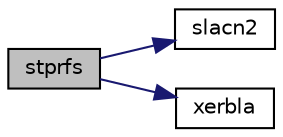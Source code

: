 digraph "stprfs"
{
 // LATEX_PDF_SIZE
  edge [fontname="Helvetica",fontsize="10",labelfontname="Helvetica",labelfontsize="10"];
  node [fontname="Helvetica",fontsize="10",shape=record];
  rankdir="LR";
  Node1 [label="stprfs",height=0.2,width=0.4,color="black", fillcolor="grey75", style="filled", fontcolor="black",tooltip="STPRFS"];
  Node1 -> Node2 [color="midnightblue",fontsize="10",style="solid",fontname="Helvetica"];
  Node2 [label="slacn2",height=0.2,width=0.4,color="black", fillcolor="white", style="filled",URL="$slacn2_8f.html#a670bf75845ea8d0f2220f41866c6d294",tooltip="SLACN2 estimates the 1-norm of a square matrix, using reverse communication for evaluating matrix-vec..."];
  Node1 -> Node3 [color="midnightblue",fontsize="10",style="solid",fontname="Helvetica"];
  Node3 [label="xerbla",height=0.2,width=0.4,color="black", fillcolor="white", style="filled",URL="$xerbla_8f.html#a377ee61015baf8dea7770b3a404b1c07",tooltip="XERBLA"];
}
